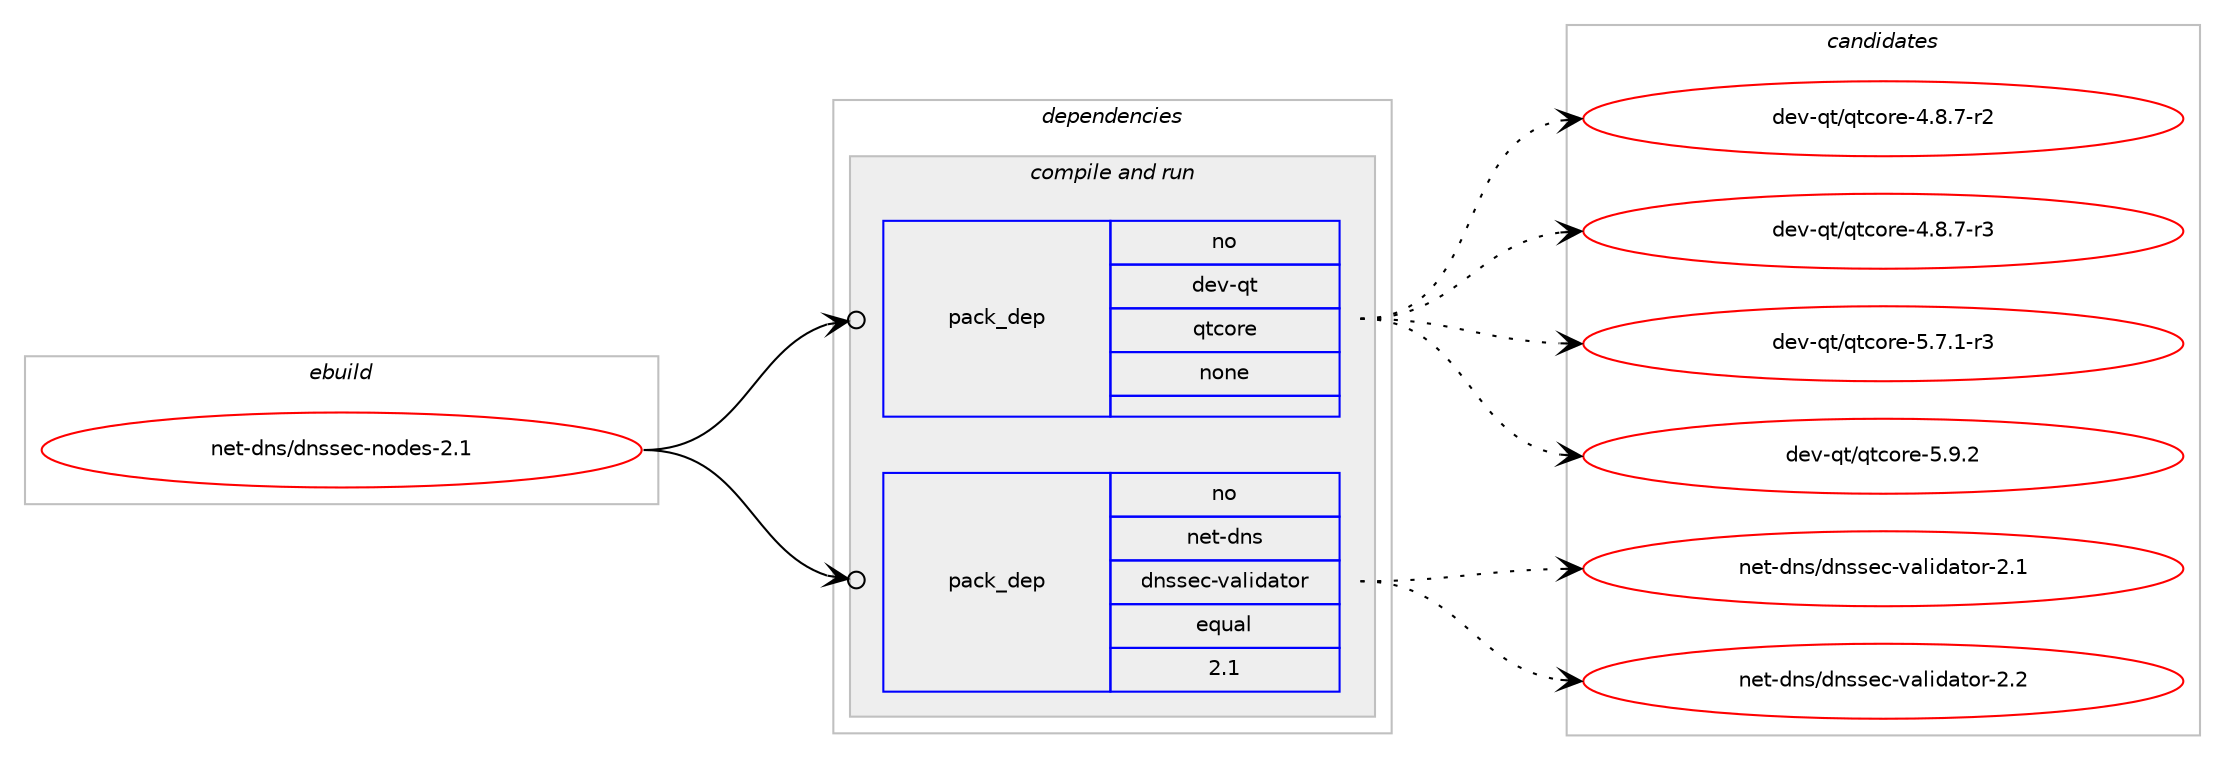 digraph prolog {

# *************
# Graph options
# *************

newrank=true;
concentrate=true;
compound=true;
graph [rankdir=LR,fontname=Helvetica,fontsize=10,ranksep=1.5];#, ranksep=2.5, nodesep=0.2];
edge  [arrowhead=vee];
node  [fontname=Helvetica,fontsize=10];

# **********
# The ebuild
# **********

subgraph cluster_leftcol {
color=gray;
rank=same;
label=<<i>ebuild</i>>;
id [label="net-dns/dnssec-nodes-2.1", color=red, width=4, href="../net-dns/dnssec-nodes-2.1.svg"];
}

# ****************
# The dependencies
# ****************

subgraph cluster_midcol {
color=gray;
label=<<i>dependencies</i>>;
subgraph cluster_compile {
fillcolor="#eeeeee";
style=filled;
label=<<i>compile</i>>;
}
subgraph cluster_compileandrun {
fillcolor="#eeeeee";
style=filled;
label=<<i>compile and run</i>>;
subgraph pack300167 {
dependency407780 [label=<<TABLE BORDER="0" CELLBORDER="1" CELLSPACING="0" CELLPADDING="4" WIDTH="220"><TR><TD ROWSPAN="6" CELLPADDING="30">pack_dep</TD></TR><TR><TD WIDTH="110">no</TD></TR><TR><TD>dev-qt</TD></TR><TR><TD>qtcore</TD></TR><TR><TD>none</TD></TR><TR><TD></TD></TR></TABLE>>, shape=none, color=blue];
}
id:e -> dependency407780:w [weight=20,style="solid",arrowhead="odotvee"];
subgraph pack300168 {
dependency407781 [label=<<TABLE BORDER="0" CELLBORDER="1" CELLSPACING="0" CELLPADDING="4" WIDTH="220"><TR><TD ROWSPAN="6" CELLPADDING="30">pack_dep</TD></TR><TR><TD WIDTH="110">no</TD></TR><TR><TD>net-dns</TD></TR><TR><TD>dnssec-validator</TD></TR><TR><TD>equal</TD></TR><TR><TD>2.1</TD></TR></TABLE>>, shape=none, color=blue];
}
id:e -> dependency407781:w [weight=20,style="solid",arrowhead="odotvee"];
}
subgraph cluster_run {
fillcolor="#eeeeee";
style=filled;
label=<<i>run</i>>;
}
}

# **************
# The candidates
# **************

subgraph cluster_choices {
rank=same;
color=gray;
label=<<i>candidates</i>>;

subgraph choice300167 {
color=black;
nodesep=1;
choice1001011184511311647113116991111141014552465646554511450 [label="dev-qt/qtcore-4.8.7-r2", color=red, width=4,href="../dev-qt/qtcore-4.8.7-r2.svg"];
choice1001011184511311647113116991111141014552465646554511451 [label="dev-qt/qtcore-4.8.7-r3", color=red, width=4,href="../dev-qt/qtcore-4.8.7-r3.svg"];
choice1001011184511311647113116991111141014553465546494511451 [label="dev-qt/qtcore-5.7.1-r3", color=red, width=4,href="../dev-qt/qtcore-5.7.1-r3.svg"];
choice100101118451131164711311699111114101455346574650 [label="dev-qt/qtcore-5.9.2", color=red, width=4,href="../dev-qt/qtcore-5.9.2.svg"];
dependency407780:e -> choice1001011184511311647113116991111141014552465646554511450:w [style=dotted,weight="100"];
dependency407780:e -> choice1001011184511311647113116991111141014552465646554511451:w [style=dotted,weight="100"];
dependency407780:e -> choice1001011184511311647113116991111141014553465546494511451:w [style=dotted,weight="100"];
dependency407780:e -> choice100101118451131164711311699111114101455346574650:w [style=dotted,weight="100"];
}
subgraph choice300168 {
color=black;
nodesep=1;
choice11010111645100110115471001101151151019945118971081051009711611111445504649 [label="net-dns/dnssec-validator-2.1", color=red, width=4,href="../net-dns/dnssec-validator-2.1.svg"];
choice11010111645100110115471001101151151019945118971081051009711611111445504650 [label="net-dns/dnssec-validator-2.2", color=red, width=4,href="../net-dns/dnssec-validator-2.2.svg"];
dependency407781:e -> choice11010111645100110115471001101151151019945118971081051009711611111445504649:w [style=dotted,weight="100"];
dependency407781:e -> choice11010111645100110115471001101151151019945118971081051009711611111445504650:w [style=dotted,weight="100"];
}
}

}
